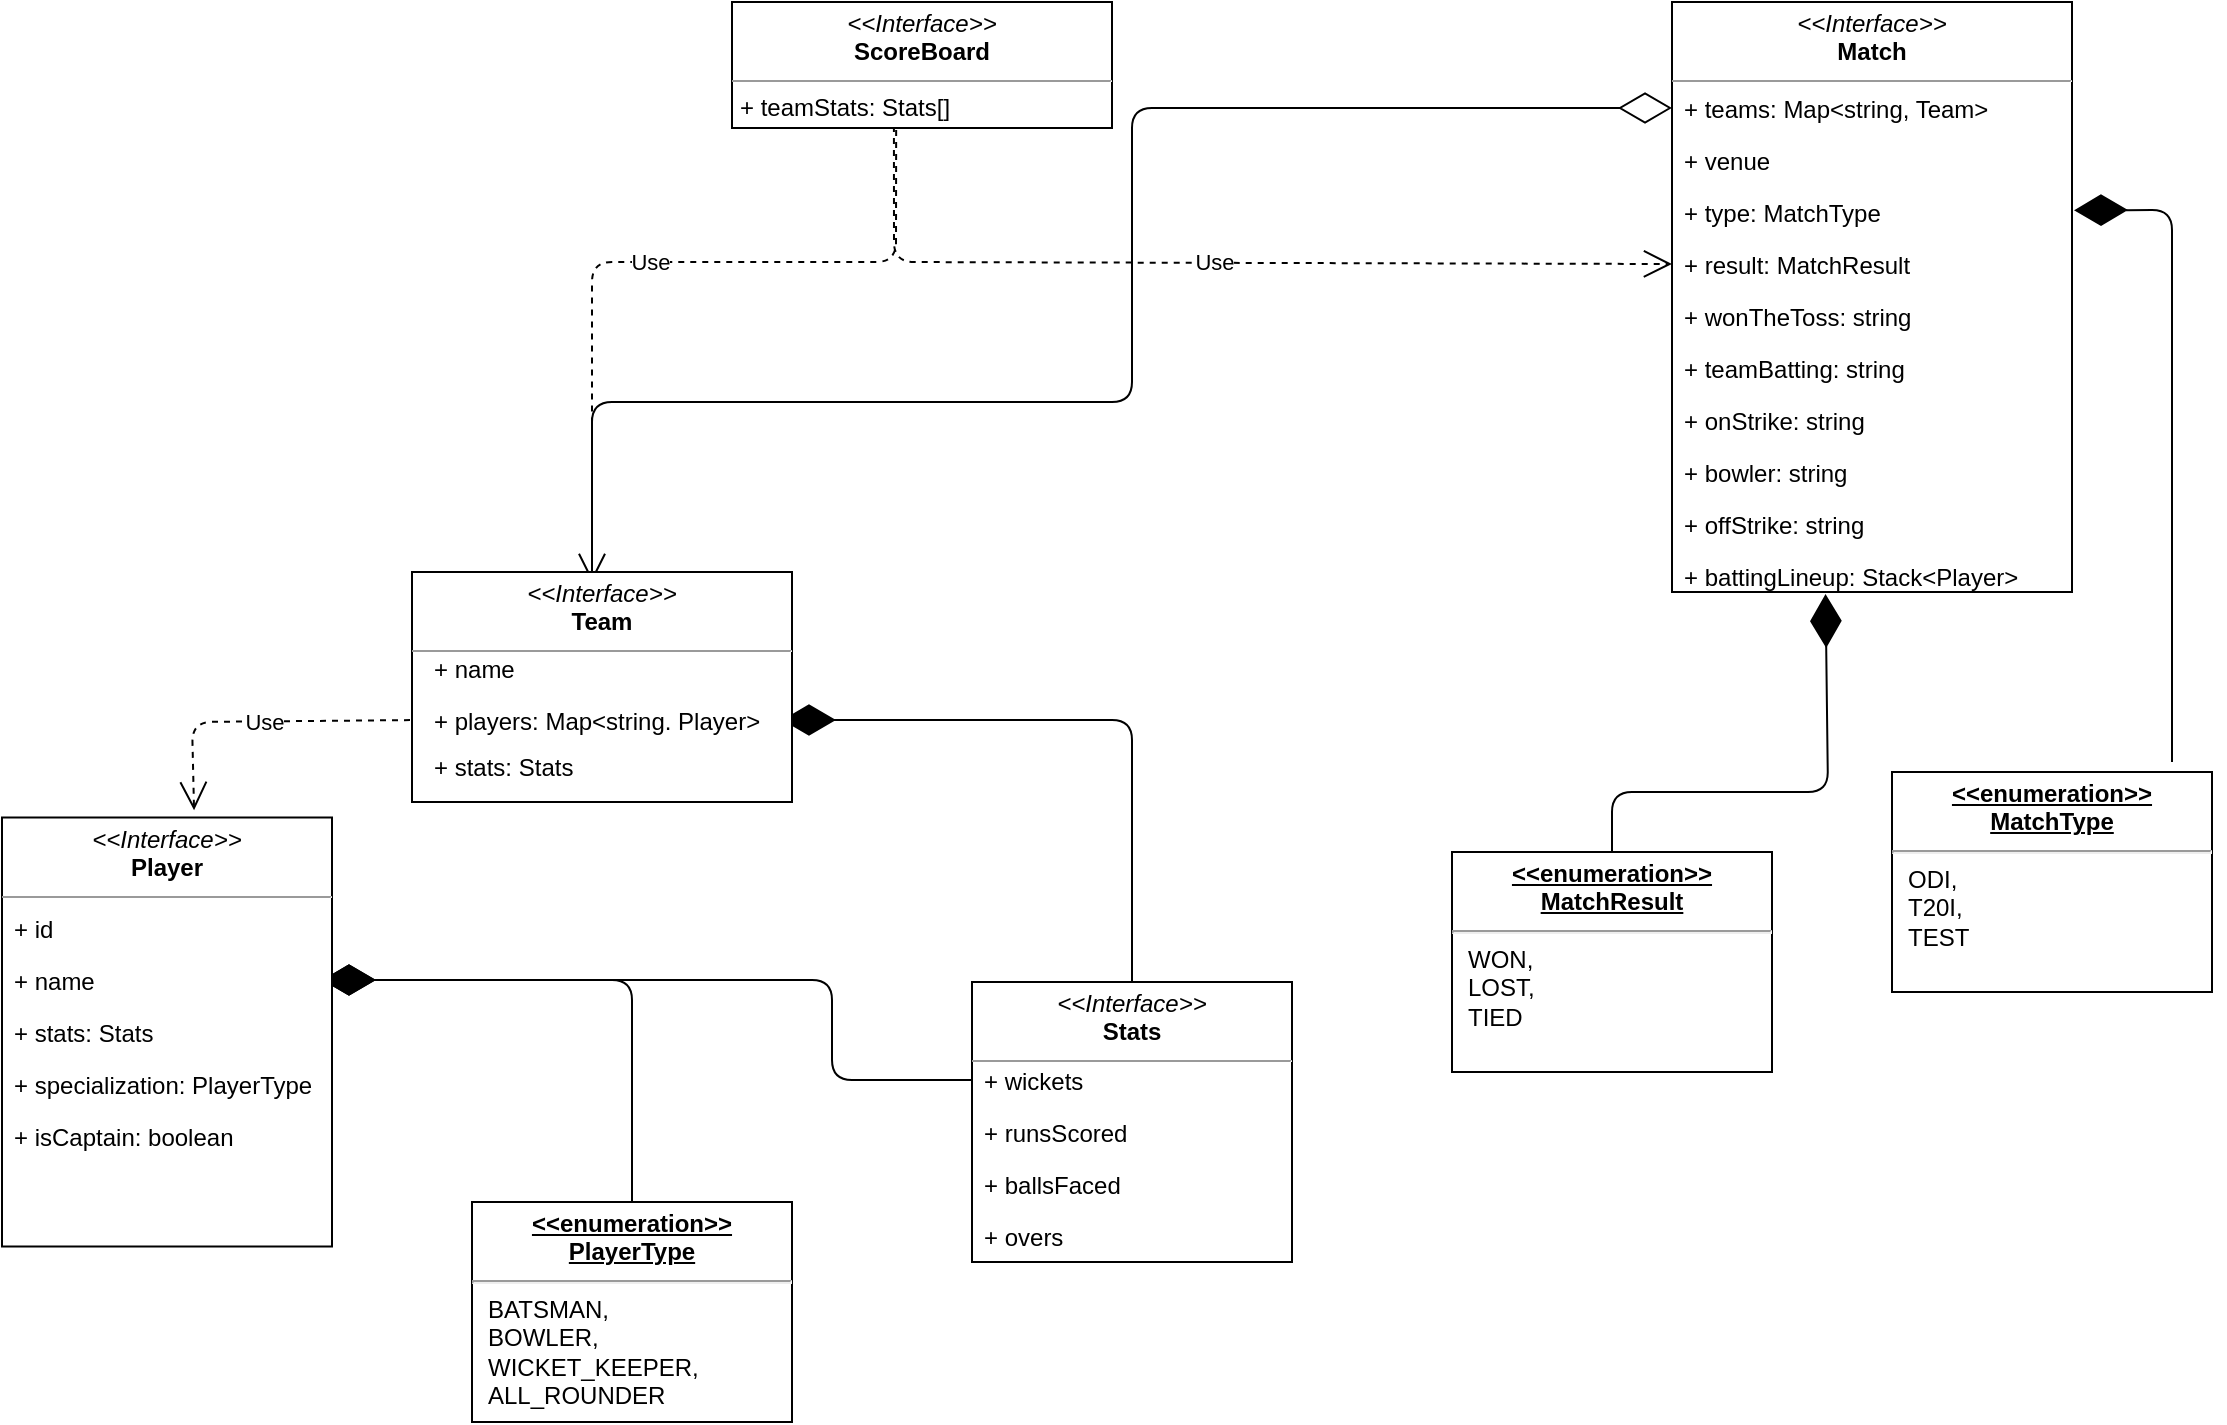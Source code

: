 <mxfile version="12.4.2" type="device" pages="1"><diagram id="eDAF8q6pIvUCkx5QEhb4" name="Page-1"><mxGraphModel dx="1422" dy="1956" grid="1" gridSize="10" guides="1" tooltips="1" connect="1" arrows="1" fold="1" page="1" pageScale="1" pageWidth="850" pageHeight="1100" math="0" shadow="0"><root><mxCell id="0"/><mxCell id="1" parent="0"/><mxCell id="yzGs2ZAe74EB1Zq2ZUAY-11" value="Use" style="endArrow=open;endSize=12;dashed=1;html=1;exitX=0;exitY=0.5;exitDx=0;exitDy=0;entryX=0.582;entryY=-0.017;entryDx=0;entryDy=0;entryPerimeter=0;" edge="1" parent="1" source="yzGs2ZAe74EB1Zq2ZUAY-9" target="yzGs2ZAe74EB1Zq2ZUAY-45"><mxGeometry width="160" relative="1" as="geometry"><mxPoint x="80" y="90" as="sourcePoint"/><mxPoint x="130" y="160" as="targetPoint"/><Array as="points"><mxPoint x="130" y="110"/></Array></mxGeometry></mxCell><mxCell id="yzGs2ZAe74EB1Zq2ZUAY-17" value="" style="endArrow=diamondThin;endFill=1;endSize=24;html=1;exitX=0;exitY=0.5;exitDx=0;exitDy=0;entryX=1;entryY=0.5;entryDx=0;entryDy=0;" edge="1" parent="1" source="yzGs2ZAe74EB1Zq2ZUAY-13" target="yzGs2ZAe74EB1Zq2ZUAY-3"><mxGeometry width="160" relative="1" as="geometry"><mxPoint x="260" y="200" as="sourcePoint"/><mxPoint x="420" y="200" as="targetPoint"/><Array as="points"><mxPoint x="450" y="289"/><mxPoint x="450" y="239"/></Array></mxGeometry></mxCell><mxCell id="yzGs2ZAe74EB1Zq2ZUAY-18" value="&lt;p style=&quot;margin: 0px ; margin-top: 4px ; text-align: center ; text-decoration: underline&quot;&gt;&lt;b&gt;&amp;lt;&amp;lt;enumeration&amp;gt;&amp;gt;&lt;br&gt;PlayerType&lt;/b&gt;&lt;/p&gt;&lt;hr&gt;&lt;p style=&quot;margin: 0px ; margin-left: 8px&quot;&gt;BATSMAN,&lt;/p&gt;&lt;p style=&quot;margin: 0px ; margin-left: 8px&quot;&gt;BOWLER,&lt;/p&gt;&lt;p style=&quot;margin: 0px ; margin-left: 8px&quot;&gt;WICKET_KEEPER,&lt;/p&gt;&lt;p style=&quot;margin: 0px ; margin-left: 8px&quot;&gt;ALL_ROUNDER&lt;/p&gt;" style="verticalAlign=top;align=left;overflow=fill;fontSize=12;fontFamily=Helvetica;html=1;" vertex="1" parent="1"><mxGeometry x="270" y="350" width="160" height="110" as="geometry"/></mxCell><mxCell id="yzGs2ZAe74EB1Zq2ZUAY-21" value="" style="endArrow=diamondThin;endFill=1;endSize=24;html=1;entryX=1;entryY=0.5;entryDx=0;entryDy=0;" edge="1" parent="1" source="yzGs2ZAe74EB1Zq2ZUAY-18" target="yzGs2ZAe74EB1Zq2ZUAY-3"><mxGeometry width="160" relative="1" as="geometry"><mxPoint x="330" y="290" as="sourcePoint"/><mxPoint x="220" y="235" as="targetPoint"/><Array as="points"><mxPoint x="350" y="239"/></Array></mxGeometry></mxCell><mxCell id="yzGs2ZAe74EB1Zq2ZUAY-22" value="" style="endArrow=diamondThin;endFill=1;endSize=24;html=1;entryX=1;entryY=0.5;entryDx=0;entryDy=0;" edge="1" parent="1" source="yzGs2ZAe74EB1Zq2ZUAY-46" target="yzGs2ZAe74EB1Zq2ZUAY-9"><mxGeometry width="160" relative="1" as="geometry"><mxPoint x="590" y="240" as="sourcePoint"/><mxPoint x="400" y="180" as="targetPoint"/><Array as="points"><mxPoint x="600" y="109"/></Array></mxGeometry></mxCell><mxCell id="yzGs2ZAe74EB1Zq2ZUAY-23" value="" style="endArrow=diamondThin;endFill=0;endSize=24;html=1;exitX=0.5;exitY=0;exitDx=0;exitDy=0;entryX=0;entryY=0.5;entryDx=0;entryDy=0;" edge="1" parent="1" target="yzGs2ZAe74EB1Zq2ZUAY-26"><mxGeometry width="160" relative="1" as="geometry"><mxPoint x="330" y="40" as="sourcePoint"/><mxPoint x="860" y="108.852" as="targetPoint"/><Array as="points"><mxPoint x="330" y="-50"/><mxPoint x="600" y="-50"/><mxPoint x="600" y="-197"/></Array></mxGeometry></mxCell><mxCell id="yzGs2ZAe74EB1Zq2ZUAY-24" value="Use" style="endArrow=open;endSize=12;dashed=1;html=1;exitX=0.513;exitY=1.077;exitDx=0;exitDy=0;exitPerimeter=0;" edge="1" parent="1"><mxGeometry width="160" relative="1" as="geometry"><mxPoint x="482.08" y="-185.998" as="sourcePoint"/><mxPoint x="330" y="40" as="targetPoint"/><Array as="points"><mxPoint x="482" y="-120"/><mxPoint x="330" y="-120"/></Array></mxGeometry></mxCell><mxCell id="yzGs2ZAe74EB1Zq2ZUAY-36" value="&lt;p style=&quot;margin: 0px ; margin-top: 4px ; text-align: center ; text-decoration: underline&quot;&gt;&lt;b&gt;&amp;lt;&amp;lt;enumeration&amp;gt;&amp;gt;&lt;br&gt;MatchType&lt;/b&gt;&lt;/p&gt;&lt;hr&gt;&lt;p style=&quot;margin: 0px ; margin-left: 8px&quot;&gt;ODI,&lt;/p&gt;&lt;p style=&quot;margin: 0px ; margin-left: 8px&quot;&gt;T20I,&lt;/p&gt;&lt;p style=&quot;margin: 0px ; margin-left: 8px&quot;&gt;TEST&lt;/p&gt;" style="verticalAlign=top;align=left;overflow=fill;fontSize=12;fontFamily=Helvetica;html=1;" vertex="1" parent="1"><mxGeometry x="980" y="135" width="160" height="110" as="geometry"/></mxCell><mxCell id="yzGs2ZAe74EB1Zq2ZUAY-37" value="" style="endArrow=diamondThin;endFill=1;endSize=24;html=1;entryX=1.005;entryY=0.353;entryDx=0;entryDy=0;entryPerimeter=0;" edge="1" parent="1" target="yzGs2ZAe74EB1Zq2ZUAY-49"><mxGeometry width="160" relative="1" as="geometry"><mxPoint x="1120" y="130" as="sourcePoint"/><mxPoint x="1150" y="-170" as="targetPoint"/><Array as="points"><mxPoint x="1120" y="-146"/></Array></mxGeometry></mxCell><mxCell id="yzGs2ZAe74EB1Zq2ZUAY-38" value="&lt;p style=&quot;margin: 0px ; margin-top: 4px ; text-align: center ; text-decoration: underline&quot;&gt;&lt;b&gt;&amp;lt;&amp;lt;enumeration&amp;gt;&amp;gt;&lt;br&gt;MatchResult&lt;/b&gt;&lt;/p&gt;&lt;hr&gt;&lt;p style=&quot;margin: 0px ; margin-left: 8px&quot;&gt;WON,&lt;br&gt;LOST,&lt;br&gt;TIED&lt;/p&gt;" style="verticalAlign=top;align=left;overflow=fill;fontSize=12;fontFamily=Helvetica;html=1;" vertex="1" parent="1"><mxGeometry x="760" y="175" width="160" height="110" as="geometry"/></mxCell><mxCell id="yzGs2ZAe74EB1Zq2ZUAY-39" value="Use" style="endArrow=open;endSize=12;dashed=1;html=1;exitX=0.506;exitY=1;exitDx=0;exitDy=0;exitPerimeter=0;entryX=0;entryY=0.5;entryDx=0;entryDy=0;" edge="1" parent="1" target="yzGs2ZAe74EB1Zq2ZUAY-29"><mxGeometry width="160" relative="1" as="geometry"><mxPoint x="480.96" y="-188" as="sourcePoint"/><mxPoint x="330" y="50" as="targetPoint"/><Array as="points"><mxPoint x="481" y="-120"/></Array></mxGeometry></mxCell><mxCell id="yzGs2ZAe74EB1Zq2ZUAY-40" value="" style="endArrow=diamondThin;endFill=1;endSize=24;html=1;exitX=0.5;exitY=0;exitDx=0;exitDy=0;" edge="1" parent="1" source="yzGs2ZAe74EB1Zq2ZUAY-38"><mxGeometry width="160" relative="1" as="geometry"><mxPoint x="740" y="125" as="sourcePoint"/><mxPoint x="946.773" y="46" as="targetPoint"/><Array as="points"><mxPoint x="840" y="145"/><mxPoint x="948" y="145"/></Array></mxGeometry></mxCell><mxCell id="yzGs2ZAe74EB1Zq2ZUAY-44" value="&lt;p style=&quot;margin: 0px ; margin-top: 4px ; text-align: center&quot;&gt;&lt;i&gt;&amp;lt;&amp;lt;Interface&amp;gt;&amp;gt;&lt;/i&gt;&lt;br&gt;&lt;b&gt;Team&lt;/b&gt;&lt;/p&gt;&lt;hr size=&quot;1&quot;&gt;&lt;p style=&quot;margin: 0px ; margin-left: 4px&quot;&gt;&lt;br&gt;&lt;/p&gt;" style="verticalAlign=top;align=left;overflow=fill;fontSize=12;fontFamily=Helvetica;html=1;" vertex="1" parent="1"><mxGeometry x="240" y="35" width="190" height="115" as="geometry"/></mxCell><mxCell id="yzGs2ZAe74EB1Zq2ZUAY-8" value="+ name" style="text;strokeColor=none;fillColor=none;align=left;verticalAlign=top;spacingLeft=4;spacingRight=4;overflow=hidden;rotatable=0;points=[[0,0.5],[1,0.5]];portConstraint=eastwest;" vertex="1" parent="1"><mxGeometry x="245" y="70" width="180" height="26" as="geometry"/></mxCell><mxCell id="yzGs2ZAe74EB1Zq2ZUAY-10" value="+ stats: Stats" style="text;strokeColor=none;fillColor=none;align=left;verticalAlign=top;spacingLeft=4;spacingRight=4;overflow=hidden;rotatable=0;points=[[0,0.5],[1,0.5]];portConstraint=eastwest;" vertex="1" parent="1"><mxGeometry x="245" y="119" width="180" height="26" as="geometry"/></mxCell><mxCell id="yzGs2ZAe74EB1Zq2ZUAY-9" value="+ players: Map&lt;string. Player&gt;" style="text;strokeColor=none;fillColor=none;align=left;verticalAlign=top;spacingLeft=4;spacingRight=4;overflow=hidden;rotatable=0;points=[[0,0.5],[1,0.5]];portConstraint=eastwest;" vertex="1" parent="1"><mxGeometry x="245" y="96" width="180" height="26" as="geometry"/></mxCell><mxCell id="yzGs2ZAe74EB1Zq2ZUAY-45" value="&lt;p style=&quot;margin: 0px ; margin-top: 4px ; text-align: center&quot;&gt;&lt;i&gt;&amp;lt;&amp;lt;Interface&amp;gt;&amp;gt;&lt;/i&gt;&lt;br&gt;&lt;b&gt;Player&lt;/b&gt;&lt;/p&gt;&lt;hr size=&quot;1&quot;&gt;&lt;p style=&quot;margin: 0px ; margin-left: 4px&quot;&gt;&lt;br&gt;&lt;/p&gt;" style="verticalAlign=top;align=left;overflow=fill;fontSize=12;fontFamily=Helvetica;html=1;" vertex="1" parent="1"><mxGeometry x="35" y="157.75" width="165" height="214.5" as="geometry"/></mxCell><mxCell id="yzGs2ZAe74EB1Zq2ZUAY-2" value="+ id" style="text;strokeColor=none;fillColor=none;align=left;verticalAlign=top;spacingLeft=4;spacingRight=4;overflow=hidden;rotatable=0;points=[[0,0.5],[1,0.5]];portConstraint=eastwest;" vertex="1" parent="1"><mxGeometry x="35" y="200" width="160" height="26" as="geometry"/></mxCell><mxCell id="yzGs2ZAe74EB1Zq2ZUAY-3" value="+ name" style="text;strokeColor=none;fillColor=none;align=left;verticalAlign=top;spacingLeft=4;spacingRight=4;overflow=hidden;rotatable=0;points=[[0,0.5],[1,0.5]];portConstraint=eastwest;" vertex="1" parent="1"><mxGeometry x="35" y="226" width="160" height="26" as="geometry"/></mxCell><mxCell id="yzGs2ZAe74EB1Zq2ZUAY-4" value="+ stats: Stats" style="text;strokeColor=none;fillColor=none;align=left;verticalAlign=top;spacingLeft=4;spacingRight=4;overflow=hidden;rotatable=0;points=[[0,0.5],[1,0.5]];portConstraint=eastwest;" vertex="1" parent="1"><mxGeometry x="35" y="252" width="160" height="26" as="geometry"/></mxCell><mxCell id="yzGs2ZAe74EB1Zq2ZUAY-5" value="+ specialization: PlayerType" style="text;strokeColor=none;fillColor=none;align=left;verticalAlign=top;spacingLeft=4;spacingRight=4;overflow=hidden;rotatable=0;points=[[0,0.5],[1,0.5]];portConstraint=eastwest;" vertex="1" parent="1"><mxGeometry x="35" y="278" width="160" height="26" as="geometry"/></mxCell><mxCell id="yzGs2ZAe74EB1Zq2ZUAY-6" value="+ isCaptain: boolean" style="text;strokeColor=none;fillColor=none;align=left;verticalAlign=top;spacingLeft=4;spacingRight=4;overflow=hidden;rotatable=0;points=[[0,0.5],[1,0.5]];portConstraint=eastwest;" vertex="1" parent="1"><mxGeometry x="35" y="304" width="160" height="26" as="geometry"/></mxCell><mxCell id="yzGs2ZAe74EB1Zq2ZUAY-46" value="&lt;p style=&quot;margin: 0px ; margin-top: 4px ; text-align: center&quot;&gt;&lt;i&gt;&amp;lt;&amp;lt;Interface&amp;gt;&amp;gt;&lt;/i&gt;&lt;br&gt;&lt;b&gt;Stats&lt;/b&gt;&lt;/p&gt;&lt;hr size=&quot;1&quot;&gt;&lt;p style=&quot;margin: 0px ; margin-left: 4px&quot;&gt;&lt;br&gt;&lt;/p&gt;" style="verticalAlign=top;align=left;overflow=fill;fontSize=12;fontFamily=Helvetica;html=1;" vertex="1" parent="1"><mxGeometry x="520" y="240" width="160" height="140" as="geometry"/></mxCell><mxCell id="yzGs2ZAe74EB1Zq2ZUAY-13" value="+ wickets" style="text;strokeColor=none;fillColor=none;align=left;verticalAlign=top;spacingLeft=4;spacingRight=4;overflow=hidden;rotatable=0;points=[[0,0.5],[1,0.5]];portConstraint=eastwest;" vertex="1" parent="1"><mxGeometry x="520" y="276" width="160" height="26" as="geometry"/></mxCell><mxCell id="yzGs2ZAe74EB1Zq2ZUAY-14" value="+ runsScored" style="text;strokeColor=none;fillColor=none;align=left;verticalAlign=top;spacingLeft=4;spacingRight=4;overflow=hidden;rotatable=0;points=[[0,0.5],[1,0.5]];portConstraint=eastwest;" vertex="1" parent="1"><mxGeometry x="520" y="302" width="160" height="26" as="geometry"/></mxCell><mxCell id="yzGs2ZAe74EB1Zq2ZUAY-15" value="+ ballsFaced" style="text;strokeColor=none;fillColor=none;align=left;verticalAlign=top;spacingLeft=4;spacingRight=4;overflow=hidden;rotatable=0;points=[[0,0.5],[1,0.5]];portConstraint=eastwest;" vertex="1" parent="1"><mxGeometry x="520" y="328" width="160" height="26" as="geometry"/></mxCell><mxCell id="yzGs2ZAe74EB1Zq2ZUAY-16" value="+ overs" style="text;strokeColor=none;fillColor=none;align=left;verticalAlign=top;spacingLeft=4;spacingRight=4;overflow=hidden;rotatable=0;points=[[0,0.5],[1,0.5]];portConstraint=eastwest;" vertex="1" parent="1"><mxGeometry x="520" y="354" width="160" height="26" as="geometry"/></mxCell><mxCell id="yzGs2ZAe74EB1Zq2ZUAY-49" value="&lt;p style=&quot;margin: 0px ; margin-top: 4px ; text-align: center&quot;&gt;&lt;i&gt;&amp;lt;&amp;lt;Interface&amp;gt;&amp;gt;&lt;/i&gt;&lt;br&gt;&lt;b&gt;Match&lt;/b&gt;&lt;/p&gt;&lt;hr size=&quot;1&quot;&gt;&lt;p style=&quot;margin: 0px ; margin-left: 4px&quot;&gt;&lt;br&gt;&lt;/p&gt;" style="verticalAlign=top;align=left;overflow=fill;fontSize=12;fontFamily=Helvetica;html=1;" vertex="1" parent="1"><mxGeometry x="870" y="-250" width="200" height="295" as="geometry"/></mxCell><mxCell id="yzGs2ZAe74EB1Zq2ZUAY-26" value="+ teams: Map&lt;string, Team&gt;&#10;" style="text;strokeColor=none;fillColor=none;align=left;verticalAlign=top;spacingLeft=4;spacingRight=4;overflow=hidden;rotatable=0;points=[[0,0.5],[1,0.5]];portConstraint=eastwest;" vertex="1" parent="1"><mxGeometry x="870" y="-210" width="190" height="26" as="geometry"/></mxCell><mxCell id="yzGs2ZAe74EB1Zq2ZUAY-35" value="+ battingLineup: Stack&lt;Player&gt;&#10;" style="text;strokeColor=none;fillColor=none;align=left;verticalAlign=top;spacingLeft=4;spacingRight=4;overflow=hidden;rotatable=0;points=[[0,0.5],[1,0.5]];portConstraint=eastwest;" vertex="1" parent="1"><mxGeometry x="870" y="24" width="190" height="26" as="geometry"/></mxCell><mxCell id="yzGs2ZAe74EB1Zq2ZUAY-34" value="+ offStrike: string&#10;" style="text;strokeColor=none;fillColor=none;align=left;verticalAlign=top;spacingLeft=4;spacingRight=4;overflow=hidden;rotatable=0;points=[[0,0.5],[1,0.5]];portConstraint=eastwest;" vertex="1" parent="1"><mxGeometry x="870" y="-2" width="190" height="26" as="geometry"/></mxCell><mxCell id="yzGs2ZAe74EB1Zq2ZUAY-33" value="+ bowler: string&#10;" style="text;strokeColor=none;fillColor=none;align=left;verticalAlign=top;spacingLeft=4;spacingRight=4;overflow=hidden;rotatable=0;points=[[0,0.5],[1,0.5]];portConstraint=eastwest;" vertex="1" parent="1"><mxGeometry x="870" y="-28" width="190" height="26" as="geometry"/></mxCell><mxCell id="yzGs2ZAe74EB1Zq2ZUAY-32" value="+ onStrike: string&#10;" style="text;strokeColor=none;fillColor=none;align=left;verticalAlign=top;spacingLeft=4;spacingRight=4;overflow=hidden;rotatable=0;points=[[0,0.5],[1,0.5]];portConstraint=eastwest;" vertex="1" parent="1"><mxGeometry x="870" y="-54" width="190" height="26" as="geometry"/></mxCell><mxCell id="yzGs2ZAe74EB1Zq2ZUAY-31" value="+ teamBatting: string&#10;" style="text;strokeColor=none;fillColor=none;align=left;verticalAlign=top;spacingLeft=4;spacingRight=4;overflow=hidden;rotatable=0;points=[[0,0.5],[1,0.5]];portConstraint=eastwest;" vertex="1" parent="1"><mxGeometry x="870" y="-80" width="190" height="26" as="geometry"/></mxCell><mxCell id="yzGs2ZAe74EB1Zq2ZUAY-30" value="+ wonTheToss: string&#10;" style="text;strokeColor=none;fillColor=none;align=left;verticalAlign=top;spacingLeft=4;spacingRight=4;overflow=hidden;rotatable=0;points=[[0,0.5],[1,0.5]];portConstraint=eastwest;" vertex="1" parent="1"><mxGeometry x="870" y="-106" width="190" height="26" as="geometry"/></mxCell><mxCell id="yzGs2ZAe74EB1Zq2ZUAY-29" value="+ result: MatchResult&#10;" style="text;strokeColor=none;fillColor=none;align=left;verticalAlign=top;spacingLeft=4;spacingRight=4;overflow=hidden;rotatable=0;points=[[0,0.5],[1,0.5]];portConstraint=eastwest;" vertex="1" parent="1"><mxGeometry x="870" y="-132" width="200" height="26" as="geometry"/></mxCell><mxCell id="yzGs2ZAe74EB1Zq2ZUAY-28" value="+ type: MatchType&#10;" style="text;strokeColor=none;fillColor=none;align=left;verticalAlign=top;spacingLeft=4;spacingRight=4;overflow=hidden;rotatable=0;points=[[0,0.5],[1,0.5]];portConstraint=eastwest;" vertex="1" parent="1"><mxGeometry x="870" y="-158" width="200" height="26" as="geometry"/></mxCell><mxCell id="yzGs2ZAe74EB1Zq2ZUAY-27" value="+ venue&#10;" style="text;strokeColor=none;fillColor=none;align=left;verticalAlign=top;spacingLeft=4;spacingRight=4;overflow=hidden;rotatable=0;points=[[0,0.5],[1,0.5]];portConstraint=eastwest;" vertex="1" parent="1"><mxGeometry x="870" y="-184" width="190" height="26" as="geometry"/></mxCell><mxCell id="yzGs2ZAe74EB1Zq2ZUAY-52" value="&lt;p style=&quot;margin: 0px ; margin-top: 4px ; text-align: center&quot;&gt;&lt;i&gt;&amp;lt;&amp;lt;Interface&amp;gt;&amp;gt;&lt;/i&gt;&lt;br&gt;&lt;b&gt;ScoreBoard&lt;/b&gt;&lt;/p&gt;&lt;hr size=&quot;1&quot;&gt;&lt;p style=&quot;margin: 0px ; margin-left: 4px&quot;&gt;+ teamStats: Stats[]&lt;br&gt;&lt;/p&gt;" style="verticalAlign=top;align=left;overflow=fill;fontSize=12;fontFamily=Helvetica;html=1;" vertex="1" parent="1"><mxGeometry x="400" y="-250" width="190" height="63" as="geometry"/></mxCell></root></mxGraphModel></diagram></mxfile>